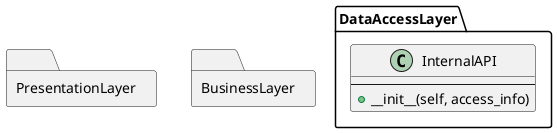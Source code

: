 @startuml
package PresentationLayer <<Folder>> {

}
package BusinessLayer <<Folder>> {

}
package DataAccessLayer <<Folder>> {
  class InternalAPI {
    --
    + __init__(self, access_info)
  }
}
@enduml
